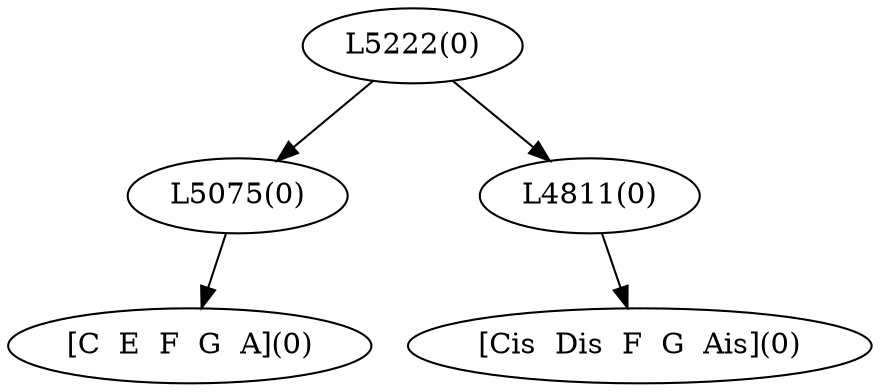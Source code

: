 digraph sample{
"L5075(0)"->"[C  E  F  G  A](0)"
"L4811(0)"->"[Cis  Dis  F  G  Ais](0)"
"L5222(0)"->"L5075(0)"
"L5222(0)"->"L4811(0)"
{rank = min; "L5222(0)"}
{rank = same; "L5075(0)"; "L4811(0)";}
{rank = max; "[C  E  F  G  A](0)"; "[Cis  Dis  F  G  Ais](0)";}
}